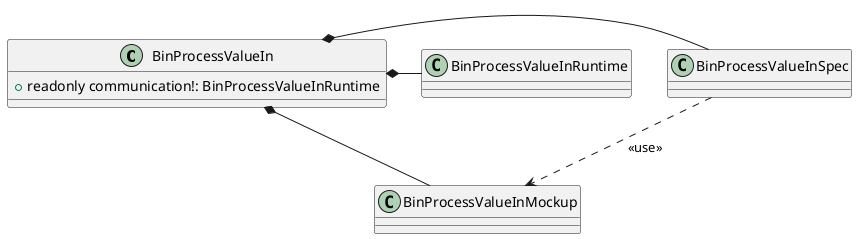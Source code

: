 @startuml
'https://plantuml.com/class-diagram

class BinProcessValueIn{
	+ readonly communication!: BinProcessValueInRuntime
}

BinProcessValueIn *- BinProcessValueInSpec
BinProcessValueInSpec ..> BinProcessValueInMockup : <<use>>
BinProcessValueIn *- BinProcessValueInMockup
BinProcessValueIn *- BinProcessValueInRuntime
@enduml
